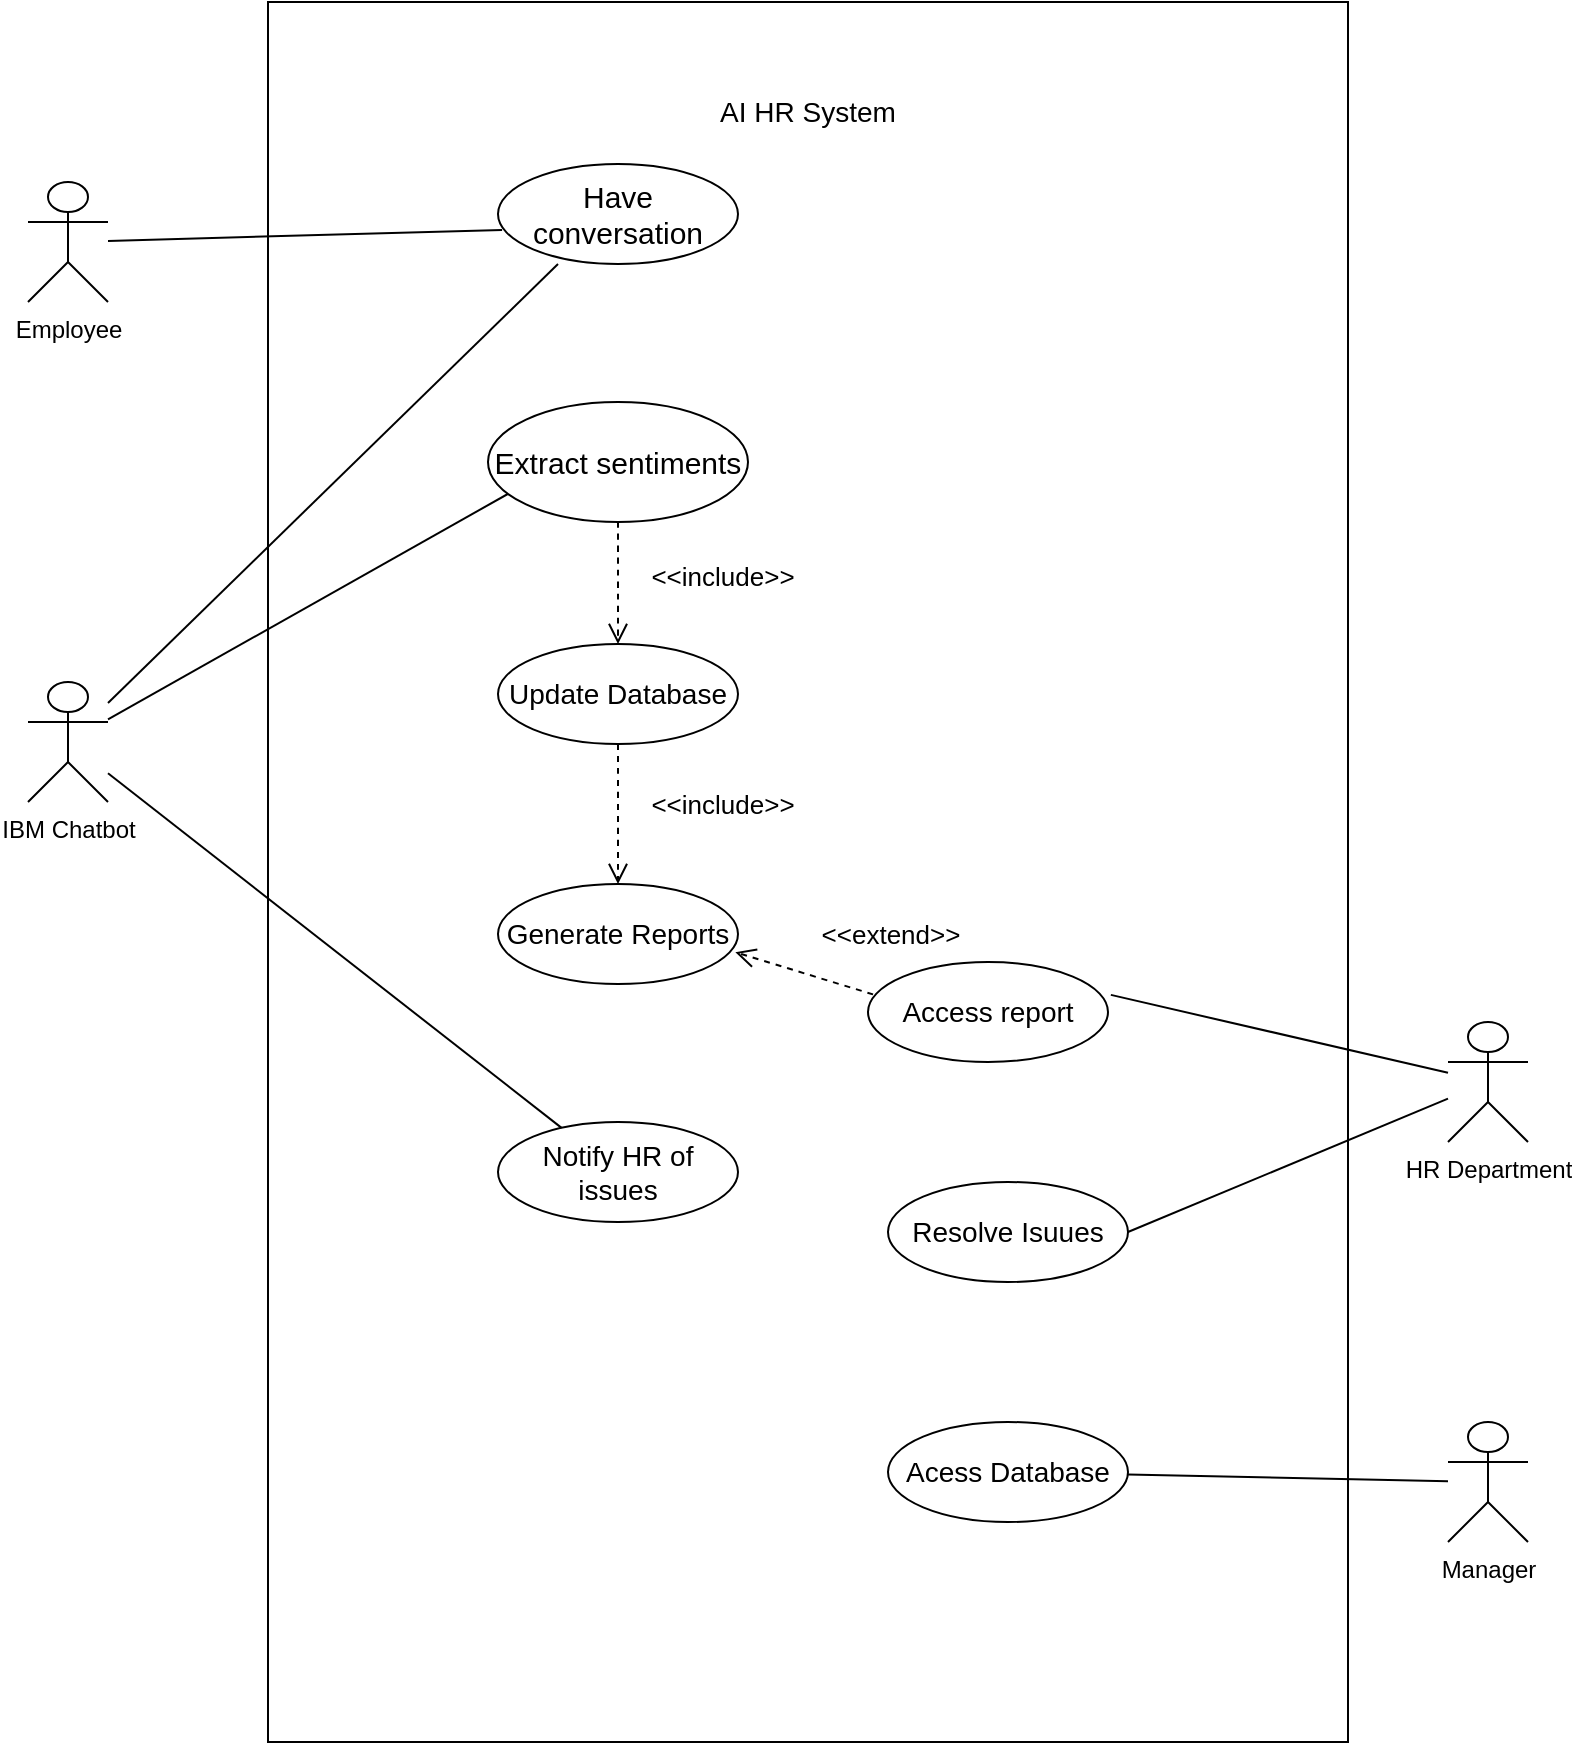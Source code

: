 <mxfile version="24.8.6">
  <diagram name="Page-1" id="VO7_8gTJmaOWlgIard3x">
    <mxGraphModel dx="1366" dy="1850" grid="1" gridSize="10" guides="1" tooltips="1" connect="1" arrows="1" fold="1" page="1" pageScale="1" pageWidth="850" pageHeight="1100" math="0" shadow="0">
      <root>
        <mxCell id="0" />
        <mxCell id="1" parent="0" />
        <mxCell id="yhKgC4SvIW92037m_Auo-1" value="" style="rounded=0;whiteSpace=wrap;html=1;" parent="1" vertex="1">
          <mxGeometry x="230" y="-20" width="540" height="870" as="geometry" />
        </mxCell>
        <mxCell id="yhKgC4SvIW92037m_Auo-2" value="Employee" style="shape=umlActor;verticalLabelPosition=bottom;verticalAlign=top;html=1;outlineConnect=0;" parent="1" vertex="1">
          <mxGeometry x="110" y="70" width="40" height="60" as="geometry" />
        </mxCell>
        <mxCell id="yhKgC4SvIW92037m_Auo-9" value="IBM Chatbot" style="shape=umlActor;verticalLabelPosition=bottom;verticalAlign=top;html=1;outlineConnect=0;" parent="1" vertex="1">
          <mxGeometry x="110" y="320" width="40" height="60" as="geometry" />
        </mxCell>
        <mxCell id="yhKgC4SvIW92037m_Auo-10" value="&lt;font style=&quot;font-size: 15px;&quot;&gt;Have conversation&lt;/font&gt;" style="ellipse;whiteSpace=wrap;html=1;" parent="1" vertex="1">
          <mxGeometry x="345" y="61" width="120" height="50" as="geometry" />
        </mxCell>
        <mxCell id="yhKgC4SvIW92037m_Auo-13" value="&lt;span style=&quot;font-size: 14px;&quot;&gt;Update Database&lt;/span&gt;" style="ellipse;whiteSpace=wrap;html=1;" parent="1" vertex="1">
          <mxGeometry x="345" y="301" width="120" height="50" as="geometry" />
        </mxCell>
        <mxCell id="yhKgC4SvIW92037m_Auo-16" value="" style="endArrow=none;html=1;rounded=0;entryX=0.017;entryY=0.66;entryDx=0;entryDy=0;entryPerimeter=0;" parent="1" source="yhKgC4SvIW92037m_Auo-2" target="yhKgC4SvIW92037m_Auo-10" edge="1">
          <mxGeometry width="50" height="50" relative="1" as="geometry">
            <mxPoint x="230" y="160" as="sourcePoint" />
            <mxPoint x="280" y="110" as="targetPoint" />
          </mxGeometry>
        </mxCell>
        <mxCell id="yhKgC4SvIW92037m_Auo-17" value="" style="endArrow=none;html=1;rounded=0;entryX=0.25;entryY=1;entryDx=0;entryDy=0;entryPerimeter=0;" parent="1" source="yhKgC4SvIW92037m_Auo-9" target="yhKgC4SvIW92037m_Auo-10" edge="1">
          <mxGeometry width="50" height="50" relative="1" as="geometry">
            <mxPoint x="200" y="230" as="sourcePoint" />
            <mxPoint x="350" y="120" as="targetPoint" />
          </mxGeometry>
        </mxCell>
        <mxCell id="yhKgC4SvIW92037m_Auo-21" value="&lt;span style=&quot;font-size: 14px;&quot;&gt;Generate Reports&lt;/span&gt;" style="ellipse;whiteSpace=wrap;html=1;" parent="1" vertex="1">
          <mxGeometry x="345" y="421" width="120" height="50" as="geometry" />
        </mxCell>
        <mxCell id="yhKgC4SvIW92037m_Auo-23" value="&lt;span style=&quot;font-size: 14px;&quot;&gt;Notify HR of issues&lt;/span&gt;" style="ellipse;whiteSpace=wrap;html=1;" parent="1" vertex="1">
          <mxGeometry x="345" y="540" width="120" height="50" as="geometry" />
        </mxCell>
        <mxCell id="yhKgC4SvIW92037m_Auo-27" value="" style="endArrow=none;html=1;rounded=0;entryX=0.088;entryY=0.752;entryDx=0;entryDy=0;entryPerimeter=0;" parent="1" source="yhKgC4SvIW92037m_Auo-9" target="FhQh3N-WsNeQjWpHsYEe-2" edge="1">
          <mxGeometry width="50" height="50" relative="1" as="geometry">
            <mxPoint x="230" y="320" as="sourcePoint" />
            <mxPoint x="280" y="270" as="targetPoint" />
          </mxGeometry>
        </mxCell>
        <mxCell id="yhKgC4SvIW92037m_Auo-28" value="" style="endArrow=none;html=1;rounded=0;" parent="1" source="yhKgC4SvIW92037m_Auo-9" target="yhKgC4SvIW92037m_Auo-23" edge="1">
          <mxGeometry width="50" height="50" relative="1" as="geometry">
            <mxPoint x="200" y="370" as="sourcePoint" />
            <mxPoint x="250" y="320" as="targetPoint" />
          </mxGeometry>
        </mxCell>
        <mxCell id="yhKgC4SvIW92037m_Auo-29" value="&lt;font style=&quot;font-size: 14px;&quot;&gt;AI HR System&lt;/font&gt;" style="text;html=1;align=center;verticalAlign=middle;whiteSpace=wrap;rounded=0;" parent="1" vertex="1">
          <mxGeometry x="430" y="20" width="140" height="30" as="geometry" />
        </mxCell>
        <mxCell id="pM1WiMo1_2RXWzmEMjLO-1" value="Manager&lt;div&gt;&lt;br&gt;&lt;/div&gt;" style="shape=umlActor;verticalLabelPosition=bottom;verticalAlign=top;html=1;outlineConnect=0;" parent="1" vertex="1">
          <mxGeometry x="820" y="690" width="40" height="60" as="geometry" />
        </mxCell>
        <mxCell id="pM1WiMo1_2RXWzmEMjLO-4" value="&lt;span style=&quot;font-size: 14px;&quot;&gt;Resolve Isuues&lt;/span&gt;" style="ellipse;whiteSpace=wrap;html=1;" parent="1" vertex="1">
          <mxGeometry x="540" y="570" width="120" height="50" as="geometry" />
        </mxCell>
        <mxCell id="pM1WiMo1_2RXWzmEMjLO-6" value="&lt;span style=&quot;font-size: 14px;&quot;&gt;Acess Database&lt;/span&gt;" style="ellipse;whiteSpace=wrap;html=1;" parent="1" vertex="1">
          <mxGeometry x="540" y="690" width="120" height="50" as="geometry" />
        </mxCell>
        <mxCell id="pM1WiMo1_2RXWzmEMjLO-10" value="" style="endArrow=none;html=1;rounded=0;" parent="1" source="pM1WiMo1_2RXWzmEMjLO-6" target="pM1WiMo1_2RXWzmEMjLO-1" edge="1">
          <mxGeometry width="50" height="50" relative="1" as="geometry">
            <mxPoint x="530" y="210" as="sourcePoint" />
            <mxPoint x="580" y="160" as="targetPoint" />
          </mxGeometry>
        </mxCell>
        <mxCell id="pM1WiMo1_2RXWzmEMjLO-12" value="HR Department" style="shape=umlActor;verticalLabelPosition=bottom;verticalAlign=top;html=1;outlineConnect=0;" parent="1" vertex="1">
          <mxGeometry x="820" y="490" width="40" height="60" as="geometry" />
        </mxCell>
        <mxCell id="pM1WiMo1_2RXWzmEMjLO-18" value="" style="endArrow=none;html=1;rounded=0;exitX=1;exitY=0.5;exitDx=0;exitDy=0;" parent="1" source="pM1WiMo1_2RXWzmEMjLO-4" edge="1" target="pM1WiMo1_2RXWzmEMjLO-12">
          <mxGeometry width="50" height="50" relative="1" as="geometry">
            <mxPoint x="500" y="410" as="sourcePoint" />
            <mxPoint x="680" y="400" as="targetPoint" />
          </mxGeometry>
        </mxCell>
        <mxCell id="FhQh3N-WsNeQjWpHsYEe-2" value="&lt;font style=&quot;font-size: 15px;&quot;&gt;Extract sentiments&lt;/font&gt;" style="ellipse;whiteSpace=wrap;html=1;" vertex="1" parent="1">
          <mxGeometry x="340" y="180" width="130" height="60" as="geometry" />
        </mxCell>
        <mxCell id="FhQh3N-WsNeQjWpHsYEe-5" value="" style="endArrow=open;html=1;rounded=0;fontSize=12;startSize=8;endSize=8;curved=1;entryX=0.5;entryY=0;entryDx=0;entryDy=0;dashed=1;endFill=0;" edge="1" parent="1" source="FhQh3N-WsNeQjWpHsYEe-2" target="yhKgC4SvIW92037m_Auo-13">
          <mxGeometry width="50" height="50" relative="1" as="geometry">
            <mxPoint x="400" y="511" as="sourcePoint" />
            <mxPoint x="450" y="461" as="targetPoint" />
          </mxGeometry>
        </mxCell>
        <mxCell id="FhQh3N-WsNeQjWpHsYEe-6" value="&lt;font style=&quot;font-size: 13px;&quot;&gt;&amp;lt;&amp;lt;include&amp;gt;&amp;gt;&lt;/font&gt;" style="edgeLabel;html=1;align=center;verticalAlign=middle;resizable=0;points=[];fontSize=12;" vertex="1" connectable="0" parent="FhQh3N-WsNeQjWpHsYEe-5">
          <mxGeometry x="-0.344" y="1" relative="1" as="geometry">
            <mxPoint x="51" y="7" as="offset" />
          </mxGeometry>
        </mxCell>
        <mxCell id="FhQh3N-WsNeQjWpHsYEe-7" value="" style="endArrow=open;html=1;rounded=0;fontSize=12;startSize=8;endSize=8;curved=1;entryX=0.5;entryY=0;entryDx=0;entryDy=0;dashed=1;endFill=0;exitX=0.5;exitY=1;exitDx=0;exitDy=0;" edge="1" parent="1" source="yhKgC4SvIW92037m_Auo-13" target="yhKgC4SvIW92037m_Auo-21">
          <mxGeometry width="50" height="50" relative="1" as="geometry">
            <mxPoint x="404.57" y="361" as="sourcePoint" />
            <mxPoint x="404.57" y="441" as="targetPoint" />
          </mxGeometry>
        </mxCell>
        <mxCell id="FhQh3N-WsNeQjWpHsYEe-8" value="&lt;font style=&quot;font-size: 13px;&quot;&gt;&amp;lt;&amp;lt;include&amp;gt;&amp;gt;&lt;/font&gt;" style="edgeLabel;html=1;align=center;verticalAlign=middle;resizable=0;points=[];fontSize=12;" vertex="1" connectable="0" parent="FhQh3N-WsNeQjWpHsYEe-7">
          <mxGeometry x="-0.344" y="1" relative="1" as="geometry">
            <mxPoint x="51" y="7" as="offset" />
          </mxGeometry>
        </mxCell>
        <mxCell id="FhQh3N-WsNeQjWpHsYEe-9" value="" style="endArrow=open;html=1;rounded=0;fontSize=12;startSize=8;endSize=8;curved=1;entryX=0.989;entryY=0.682;entryDx=0;entryDy=0;dashed=1;endFill=0;exitX=0.021;exitY=0.324;exitDx=0;exitDy=0;exitPerimeter=0;entryPerimeter=0;" edge="1" parent="1" source="FhQh3N-WsNeQjWpHsYEe-11" target="yhKgC4SvIW92037m_Auo-21">
          <mxGeometry width="50" height="50" relative="1" as="geometry">
            <mxPoint x="467.1" y="518.522" as="sourcePoint" />
            <mxPoint x="305" y="511" as="targetPoint" />
          </mxGeometry>
        </mxCell>
        <mxCell id="FhQh3N-WsNeQjWpHsYEe-10" value="&lt;font style=&quot;font-size: 13px;&quot;&gt;&amp;lt;&amp;lt;extend&amp;gt;&amp;gt;&lt;/font&gt;" style="edgeLabel;html=1;align=center;verticalAlign=middle;resizable=0;points=[];fontSize=12;" vertex="1" connectable="0" parent="FhQh3N-WsNeQjWpHsYEe-9">
          <mxGeometry x="-0.344" y="1" relative="1" as="geometry">
            <mxPoint x="31" y="-25" as="offset" />
          </mxGeometry>
        </mxCell>
        <mxCell id="FhQh3N-WsNeQjWpHsYEe-11" value="&lt;span style=&quot;font-size: 14px;&quot;&gt;Access report&lt;/span&gt;" style="ellipse;whiteSpace=wrap;html=1;" vertex="1" parent="1">
          <mxGeometry x="530" y="460" width="120" height="50" as="geometry" />
        </mxCell>
        <mxCell id="FhQh3N-WsNeQjWpHsYEe-12" value="" style="endArrow=none;html=1;rounded=0;fontSize=12;startSize=8;endSize=8;curved=1;exitX=1.012;exitY=0.329;exitDx=0;exitDy=0;exitPerimeter=0;" edge="1" parent="1" source="FhQh3N-WsNeQjWpHsYEe-11" target="pM1WiMo1_2RXWzmEMjLO-12">
          <mxGeometry width="50" height="50" relative="1" as="geometry">
            <mxPoint x="790" y="460" as="sourcePoint" />
            <mxPoint x="670" y="450" as="targetPoint" />
          </mxGeometry>
        </mxCell>
      </root>
    </mxGraphModel>
  </diagram>
</mxfile>
